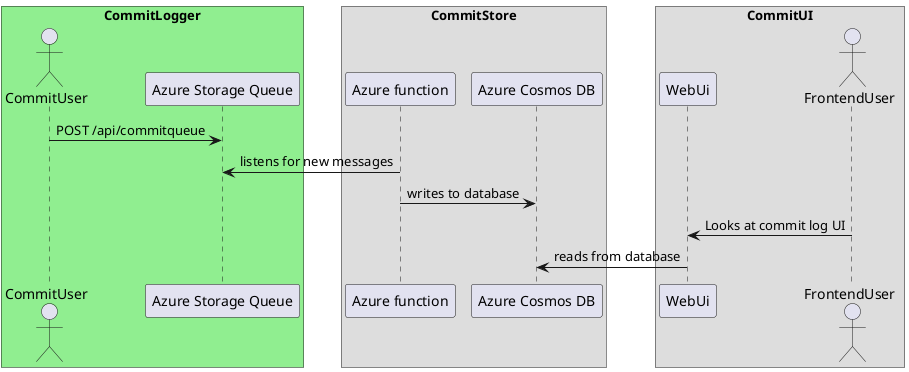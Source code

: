 
@startuml big_picture_diagram

box "CommitLogger"  #LightGreen
Actor "CommitUser" as U
Participant "Azure Storage Queue" as Q
end box
box "CommitStore"
Participant "Azure function" as F
Participant "Azure Cosmos DB" as Db
end box
box "CommitUI"
Participant "WebUi" as W
Actor "FrontendUser" as FU
end box
U -> Q: POST /api/commitqueue
F -> Q: listens for new messages
F -> Db : writes to database
FU -> W: Looks at commit log UI
W -> Db : reads from database
@enduml

